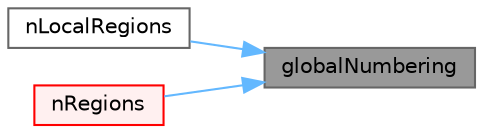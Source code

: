 digraph "globalNumbering"
{
 // LATEX_PDF_SIZE
  bgcolor="transparent";
  edge [fontname=Helvetica,fontsize=10,labelfontname=Helvetica,labelfontsize=10];
  node [fontname=Helvetica,fontsize=10,shape=box,height=0.2,width=0.4];
  rankdir="RL";
  Node1 [id="Node000001",label="globalNumbering",height=0.2,width=0.4,color="gray40", fillcolor="grey60", style="filled", fontcolor="black",tooltip=" "];
  Node1 -> Node2 [id="edge1_Node000001_Node000002",dir="back",color="steelblue1",style="solid",tooltip=" "];
  Node2 [id="Node000002",label="nLocalRegions",height=0.2,width=0.4,color="grey40", fillcolor="white", style="filled",URL="$classFoam_1_1regionSplit.html#a256dfb18a95d3d943cf23cdecda88064",tooltip=" "];
  Node1 -> Node3 [id="edge2_Node000001_Node000003",dir="back",color="steelblue1",style="solid",tooltip=" "];
  Node3 [id="Node000003",label="nRegions",height=0.2,width=0.4,color="red", fillcolor="#FFF0F0", style="filled",URL="$classFoam_1_1regionSplit.html#aea6a36c10dbbc8d2f593a71aa1bb12b0",tooltip=" "];
}
